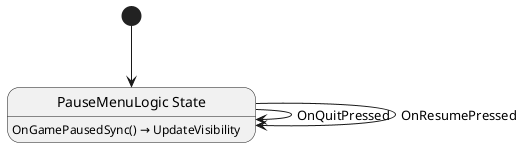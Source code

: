 @startuml PauseMenuLogic
state "PauseMenuLogic State" as Vardag_PauseMenuLogic_State

Vardag_PauseMenuLogic_State --> Vardag_PauseMenuLogic_State : OnQuitPressed
Vardag_PauseMenuLogic_State --> Vardag_PauseMenuLogic_State : OnResumePressed

Vardag_PauseMenuLogic_State : OnGamePausedSync() → UpdateVisibility

[*] --> Vardag_PauseMenuLogic_State
@enduml